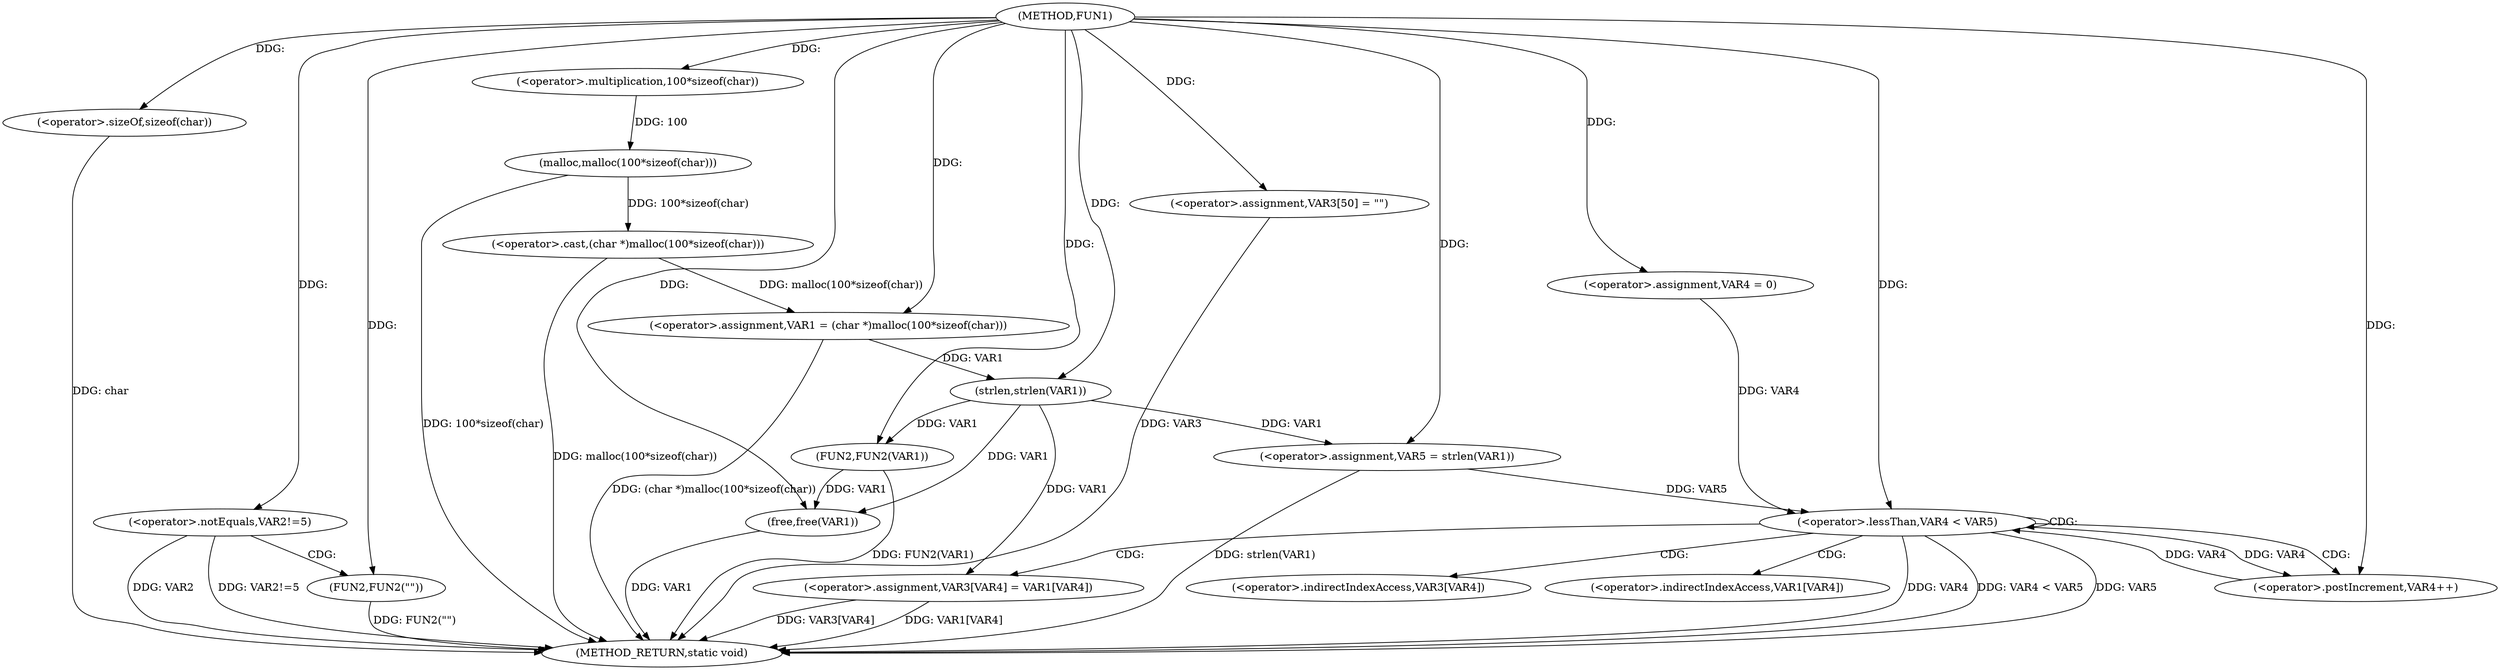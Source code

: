 digraph FUN1 {  
"1000100" [label = "(METHOD,FUN1)" ]
"1000153" [label = "(METHOD_RETURN,static void)" ]
"1000103" [label = "(<operator>.assignment,VAR1 = (char *)malloc(100*sizeof(char)))" ]
"1000105" [label = "(<operator>.cast,(char *)malloc(100*sizeof(char)))" ]
"1000107" [label = "(malloc,malloc(100*sizeof(char)))" ]
"1000108" [label = "(<operator>.multiplication,100*sizeof(char))" ]
"1000110" [label = "(<operator>.sizeOf,sizeof(char))" ]
"1000113" [label = "(<operator>.notEquals,VAR2!=5)" ]
"1000117" [label = "(FUN2,FUN2(\"\"))" ]
"1000123" [label = "(<operator>.assignment,VAR3[50] = \"\")" ]
"1000128" [label = "(<operator>.assignment,VAR5 = strlen(VAR1))" ]
"1000130" [label = "(strlen,strlen(VAR1))" ]
"1000133" [label = "(<operator>.assignment,VAR4 = 0)" ]
"1000136" [label = "(<operator>.lessThan,VAR4 < VAR5)" ]
"1000139" [label = "(<operator>.postIncrement,VAR4++)" ]
"1000142" [label = "(<operator>.assignment,VAR3[VAR4] = VAR1[VAR4])" ]
"1000149" [label = "(FUN2,FUN2(VAR1))" ]
"1000151" [label = "(free,free(VAR1))" ]
"1000143" [label = "(<operator>.indirectIndexAccess,VAR3[VAR4])" ]
"1000146" [label = "(<operator>.indirectIndexAccess,VAR1[VAR4])" ]
  "1000117" -> "1000153"  [ label = "DDG: FUN2(\"\")"] 
  "1000128" -> "1000153"  [ label = "DDG: strlen(VAR1)"] 
  "1000107" -> "1000153"  [ label = "DDG: 100*sizeof(char)"] 
  "1000103" -> "1000153"  [ label = "DDG: (char *)malloc(100*sizeof(char))"] 
  "1000113" -> "1000153"  [ label = "DDG: VAR2"] 
  "1000151" -> "1000153"  [ label = "DDG: VAR1"] 
  "1000149" -> "1000153"  [ label = "DDG: FUN2(VAR1)"] 
  "1000142" -> "1000153"  [ label = "DDG: VAR1[VAR4]"] 
  "1000110" -> "1000153"  [ label = "DDG: char"] 
  "1000136" -> "1000153"  [ label = "DDG: VAR4"] 
  "1000123" -> "1000153"  [ label = "DDG: VAR3"] 
  "1000105" -> "1000153"  [ label = "DDG: malloc(100*sizeof(char))"] 
  "1000113" -> "1000153"  [ label = "DDG: VAR2!=5"] 
  "1000142" -> "1000153"  [ label = "DDG: VAR3[VAR4]"] 
  "1000136" -> "1000153"  [ label = "DDG: VAR4 < VAR5"] 
  "1000136" -> "1000153"  [ label = "DDG: VAR5"] 
  "1000105" -> "1000103"  [ label = "DDG: malloc(100*sizeof(char))"] 
  "1000100" -> "1000103"  [ label = "DDG: "] 
  "1000107" -> "1000105"  [ label = "DDG: 100*sizeof(char)"] 
  "1000108" -> "1000107"  [ label = "DDG: 100"] 
  "1000100" -> "1000108"  [ label = "DDG: "] 
  "1000100" -> "1000110"  [ label = "DDG: "] 
  "1000100" -> "1000113"  [ label = "DDG: "] 
  "1000100" -> "1000117"  [ label = "DDG: "] 
  "1000100" -> "1000123"  [ label = "DDG: "] 
  "1000130" -> "1000128"  [ label = "DDG: VAR1"] 
  "1000100" -> "1000128"  [ label = "DDG: "] 
  "1000103" -> "1000130"  [ label = "DDG: VAR1"] 
  "1000100" -> "1000130"  [ label = "DDG: "] 
  "1000100" -> "1000133"  [ label = "DDG: "] 
  "1000139" -> "1000136"  [ label = "DDG: VAR4"] 
  "1000133" -> "1000136"  [ label = "DDG: VAR4"] 
  "1000100" -> "1000136"  [ label = "DDG: "] 
  "1000128" -> "1000136"  [ label = "DDG: VAR5"] 
  "1000136" -> "1000139"  [ label = "DDG: VAR4"] 
  "1000100" -> "1000139"  [ label = "DDG: "] 
  "1000130" -> "1000142"  [ label = "DDG: VAR1"] 
  "1000130" -> "1000149"  [ label = "DDG: VAR1"] 
  "1000100" -> "1000149"  [ label = "DDG: "] 
  "1000149" -> "1000151"  [ label = "DDG: VAR1"] 
  "1000100" -> "1000151"  [ label = "DDG: "] 
  "1000130" -> "1000151"  [ label = "DDG: VAR1"] 
  "1000113" -> "1000117"  [ label = "CDG: "] 
  "1000136" -> "1000142"  [ label = "CDG: "] 
  "1000136" -> "1000139"  [ label = "CDG: "] 
  "1000136" -> "1000146"  [ label = "CDG: "] 
  "1000136" -> "1000143"  [ label = "CDG: "] 
  "1000136" -> "1000136"  [ label = "CDG: "] 
}
